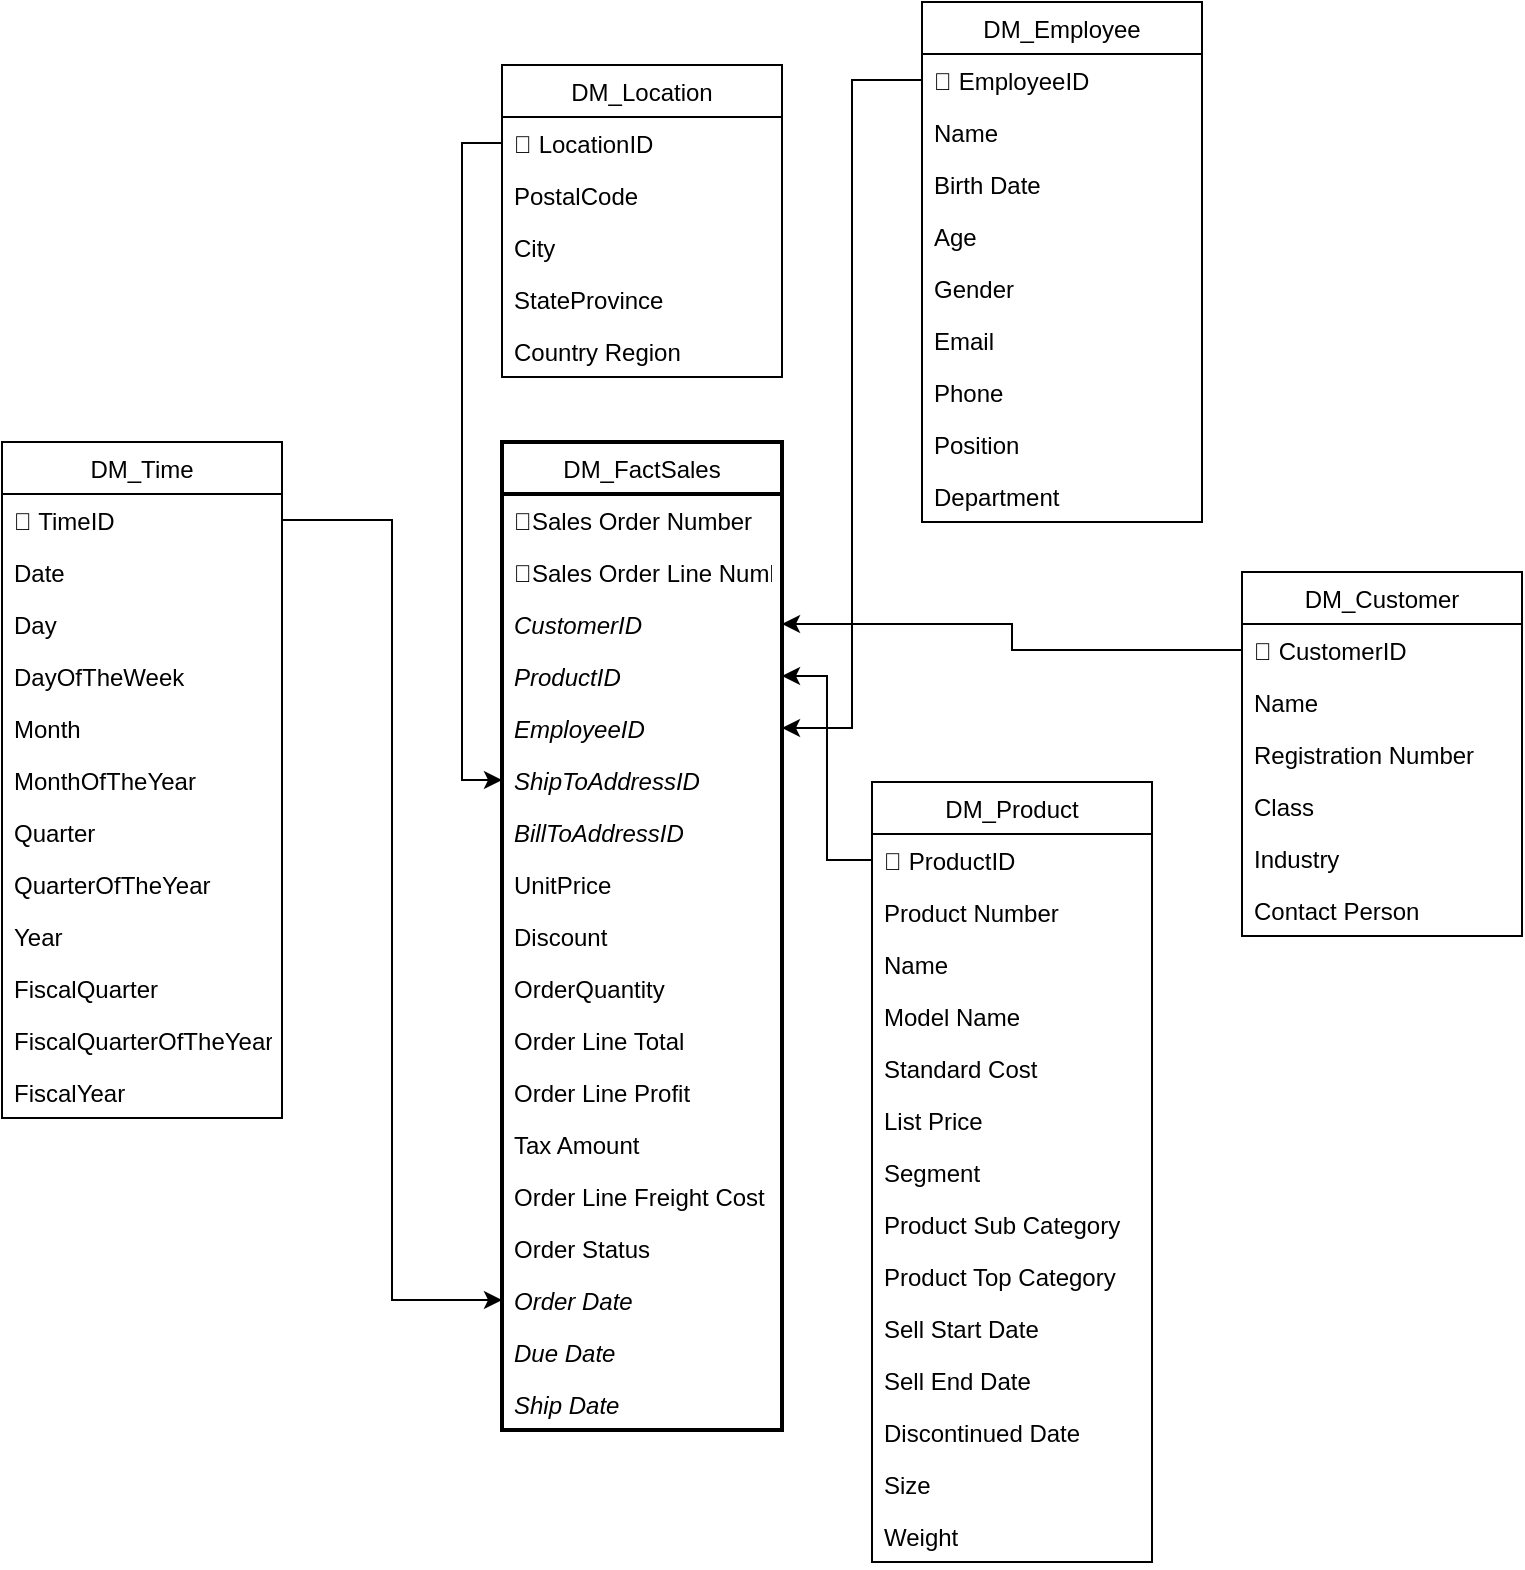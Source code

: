 <mxfile version="12.3.3" type="device" pages="1"><diagram id="L4IYraV4JoRek6MeRefP" name="Page-1"><mxGraphModel dx="1483" dy="1883" grid="1" gridSize="10" guides="1" tooltips="1" connect="1" arrows="1" fold="1" page="1" pageScale="1" pageWidth="850" pageHeight="1100" math="0" shadow="0"><root><mxCell id="0"/><mxCell id="1" parent="0"/><mxCell id="JKKRCg8beG-mFd5mTDea-1" value="DM_Time" style="swimlane;fontStyle=0;childLayout=stackLayout;horizontal=1;startSize=26;fillColor=none;horizontalStack=0;resizeParent=1;resizeParentMax=0;resizeLast=0;collapsible=1;marginBottom=0;" vertex="1" parent="1"><mxGeometry x="70" y="110" width="140" height="338" as="geometry"><mxRectangle x="100" y="40" width="50" height="26" as="alternateBounds"/></mxGeometry></mxCell><mxCell id="JKKRCg8beG-mFd5mTDea-2" value="🔑 TimeID" style="text;strokeColor=none;fillColor=none;align=left;verticalAlign=top;spacingLeft=4;spacingRight=4;overflow=hidden;rotatable=0;points=[[0,0.5],[1,0.5]];portConstraint=eastwest;" vertex="1" parent="JKKRCg8beG-mFd5mTDea-1"><mxGeometry y="26" width="140" height="26" as="geometry"/></mxCell><mxCell id="JKKRCg8beG-mFd5mTDea-11" value="Date" style="text;strokeColor=none;fillColor=none;align=left;verticalAlign=top;spacingLeft=4;spacingRight=4;overflow=hidden;rotatable=0;points=[[0,0.5],[1,0.5]];portConstraint=eastwest;" vertex="1" parent="JKKRCg8beG-mFd5mTDea-1"><mxGeometry y="52" width="140" height="26" as="geometry"/></mxCell><mxCell id="JKKRCg8beG-mFd5mTDea-14" value="Day" style="text;strokeColor=none;fillColor=none;align=left;verticalAlign=top;spacingLeft=4;spacingRight=4;overflow=hidden;rotatable=0;points=[[0,0.5],[1,0.5]];portConstraint=eastwest;" vertex="1" parent="JKKRCg8beG-mFd5mTDea-1"><mxGeometry y="78" width="140" height="26" as="geometry"/></mxCell><mxCell id="JKKRCg8beG-mFd5mTDea-13" value="DayOfTheWeek" style="text;strokeColor=none;fillColor=none;align=left;verticalAlign=top;spacingLeft=4;spacingRight=4;overflow=hidden;rotatable=0;points=[[0,0.5],[1,0.5]];portConstraint=eastwest;" vertex="1" parent="JKKRCg8beG-mFd5mTDea-1"><mxGeometry y="104" width="140" height="26" as="geometry"/></mxCell><mxCell id="JKKRCg8beG-mFd5mTDea-16" value="Month" style="text;strokeColor=none;fillColor=none;align=left;verticalAlign=top;spacingLeft=4;spacingRight=4;overflow=hidden;rotatable=0;points=[[0,0.5],[1,0.5]];portConstraint=eastwest;" vertex="1" parent="JKKRCg8beG-mFd5mTDea-1"><mxGeometry y="130" width="140" height="26" as="geometry"/></mxCell><mxCell id="JKKRCg8beG-mFd5mTDea-17" value="MonthOfTheYear" style="text;strokeColor=none;fillColor=none;align=left;verticalAlign=top;spacingLeft=4;spacingRight=4;overflow=hidden;rotatable=0;points=[[0,0.5],[1,0.5]];portConstraint=eastwest;" vertex="1" parent="JKKRCg8beG-mFd5mTDea-1"><mxGeometry y="156" width="140" height="26" as="geometry"/></mxCell><mxCell id="JKKRCg8beG-mFd5mTDea-18" value="Quarter" style="text;strokeColor=none;fillColor=none;align=left;verticalAlign=top;spacingLeft=4;spacingRight=4;overflow=hidden;rotatable=0;points=[[0,0.5],[1,0.5]];portConstraint=eastwest;" vertex="1" parent="JKKRCg8beG-mFd5mTDea-1"><mxGeometry y="182" width="140" height="26" as="geometry"/></mxCell><mxCell id="JKKRCg8beG-mFd5mTDea-19" value="QuarterOfTheYear" style="text;strokeColor=none;fillColor=none;align=left;verticalAlign=top;spacingLeft=4;spacingRight=4;overflow=hidden;rotatable=0;points=[[0,0.5],[1,0.5]];portConstraint=eastwest;" vertex="1" parent="JKKRCg8beG-mFd5mTDea-1"><mxGeometry y="208" width="140" height="26" as="geometry"/></mxCell><mxCell id="JKKRCg8beG-mFd5mTDea-15" value="Year" style="text;strokeColor=none;fillColor=none;align=left;verticalAlign=top;spacingLeft=4;spacingRight=4;overflow=hidden;rotatable=0;points=[[0,0.5],[1,0.5]];portConstraint=eastwest;" vertex="1" parent="JKKRCg8beG-mFd5mTDea-1"><mxGeometry y="234" width="140" height="26" as="geometry"/></mxCell><mxCell id="JKKRCg8beG-mFd5mTDea-21" value="FiscalQuarter" style="text;strokeColor=none;fillColor=none;align=left;verticalAlign=top;spacingLeft=4;spacingRight=4;overflow=hidden;rotatable=0;points=[[0,0.5],[1,0.5]];portConstraint=eastwest;" vertex="1" parent="JKKRCg8beG-mFd5mTDea-1"><mxGeometry y="260" width="140" height="26" as="geometry"/></mxCell><mxCell id="JKKRCg8beG-mFd5mTDea-12" value="FiscalQuarterOfTheYear" style="text;strokeColor=none;fillColor=none;align=left;verticalAlign=top;spacingLeft=4;spacingRight=4;overflow=hidden;rotatable=0;points=[[0,0.5],[1,0.5]];portConstraint=eastwest;" vertex="1" parent="JKKRCg8beG-mFd5mTDea-1"><mxGeometry y="286" width="140" height="26" as="geometry"/></mxCell><mxCell id="JKKRCg8beG-mFd5mTDea-20" value="FiscalYear" style="text;strokeColor=none;fillColor=none;align=left;verticalAlign=top;spacingLeft=4;spacingRight=4;overflow=hidden;rotatable=0;points=[[0,0.5],[1,0.5]];portConstraint=eastwest;" vertex="1" parent="JKKRCg8beG-mFd5mTDea-1"><mxGeometry y="312" width="140" height="26" as="geometry"/></mxCell><mxCell id="JKKRCg8beG-mFd5mTDea-5" value="DM_FactSales" style="swimlane;fontStyle=0;childLayout=stackLayout;horizontal=1;startSize=26;fillColor=none;horizontalStack=0;resizeParent=1;resizeParentMax=0;resizeLast=0;collapsible=1;marginBottom=0;strokeWidth=2;" vertex="1" parent="1"><mxGeometry x="320" y="110" width="140" height="494" as="geometry"/></mxCell><mxCell id="JKKRCg8beG-mFd5mTDea-6" value="🔑Sales Order Number" style="text;strokeColor=none;fillColor=none;align=left;verticalAlign=top;spacingLeft=4;spacingRight=4;overflow=hidden;rotatable=0;points=[[0,0.5],[1,0.5]];portConstraint=eastwest;" vertex="1" parent="JKKRCg8beG-mFd5mTDea-5"><mxGeometry y="26" width="140" height="26" as="geometry"/></mxCell><mxCell id="JKKRCg8beG-mFd5mTDea-7" value="🔑Sales Order Line Number" style="text;strokeColor=none;fillColor=none;align=left;verticalAlign=top;spacingLeft=4;spacingRight=4;overflow=hidden;rotatable=0;points=[[0,0.5],[1,0.5]];portConstraint=eastwest;" vertex="1" parent="JKKRCg8beG-mFd5mTDea-5"><mxGeometry y="52" width="140" height="26" as="geometry"/></mxCell><mxCell id="JKKRCg8beG-mFd5mTDea-10" value="CustomerID" style="text;strokeColor=none;fillColor=none;align=left;verticalAlign=top;spacingLeft=4;spacingRight=4;overflow=hidden;rotatable=0;points=[[0,0.5],[1,0.5]];portConstraint=eastwest;fontStyle=2" vertex="1" parent="JKKRCg8beG-mFd5mTDea-5"><mxGeometry y="78" width="140" height="26" as="geometry"/></mxCell><mxCell id="JKKRCg8beG-mFd5mTDea-8" value="ProductID" style="text;strokeColor=none;fillColor=none;align=left;verticalAlign=top;spacingLeft=4;spacingRight=4;overflow=hidden;rotatable=0;points=[[0,0.5],[1,0.5]];portConstraint=eastwest;fontStyle=2" vertex="1" parent="JKKRCg8beG-mFd5mTDea-5"><mxGeometry y="104" width="140" height="26" as="geometry"/></mxCell><mxCell id="JKKRCg8beG-mFd5mTDea-111" value="EmployeeID" style="text;strokeColor=none;fillColor=none;align=left;verticalAlign=top;spacingLeft=4;spacingRight=4;overflow=hidden;rotatable=0;points=[[0,0.5],[1,0.5]];portConstraint=eastwest;fontStyle=2" vertex="1" parent="JKKRCg8beG-mFd5mTDea-5"><mxGeometry y="130" width="140" height="26" as="geometry"/></mxCell><mxCell id="JKKRCg8beG-mFd5mTDea-115" value="ShipToAddressID" style="text;strokeColor=none;fillColor=none;align=left;verticalAlign=top;spacingLeft=4;spacingRight=4;overflow=hidden;rotatable=0;points=[[0,0.5],[1,0.5]];portConstraint=eastwest;fontStyle=2" vertex="1" parent="JKKRCg8beG-mFd5mTDea-5"><mxGeometry y="156" width="140" height="26" as="geometry"/></mxCell><mxCell id="JKKRCg8beG-mFd5mTDea-114" value="BillToAddressID" style="text;strokeColor=none;fillColor=none;align=left;verticalAlign=top;spacingLeft=4;spacingRight=4;overflow=hidden;rotatable=0;points=[[0,0.5],[1,0.5]];portConstraint=eastwest;fontStyle=2" vertex="1" parent="JKKRCg8beG-mFd5mTDea-5"><mxGeometry y="182" width="140" height="26" as="geometry"/></mxCell><mxCell id="JKKRCg8beG-mFd5mTDea-113" value="UnitPrice" style="text;strokeColor=none;fillColor=none;align=left;verticalAlign=top;spacingLeft=4;spacingRight=4;overflow=hidden;rotatable=0;points=[[0,0.5],[1,0.5]];portConstraint=eastwest;" vertex="1" parent="JKKRCg8beG-mFd5mTDea-5"><mxGeometry y="208" width="140" height="26" as="geometry"/></mxCell><mxCell id="JKKRCg8beG-mFd5mTDea-112" value="Discount" style="text;strokeColor=none;fillColor=none;align=left;verticalAlign=top;spacingLeft=4;spacingRight=4;overflow=hidden;rotatable=0;points=[[0,0.5],[1,0.5]];portConstraint=eastwest;" vertex="1" parent="JKKRCg8beG-mFd5mTDea-5"><mxGeometry y="234" width="140" height="26" as="geometry"/></mxCell><mxCell id="JKKRCg8beG-mFd5mTDea-116" value="OrderQuantity" style="text;strokeColor=none;fillColor=none;align=left;verticalAlign=top;spacingLeft=4;spacingRight=4;overflow=hidden;rotatable=0;points=[[0,0.5],[1,0.5]];portConstraint=eastwest;" vertex="1" parent="JKKRCg8beG-mFd5mTDea-5"><mxGeometry y="260" width="140" height="26" as="geometry"/></mxCell><mxCell id="JKKRCg8beG-mFd5mTDea-120" value="Order Line Total" style="text;strokeColor=none;fillColor=none;align=left;verticalAlign=top;spacingLeft=4;spacingRight=4;overflow=hidden;rotatable=0;points=[[0,0.5],[1,0.5]];portConstraint=eastwest;" vertex="1" parent="JKKRCg8beG-mFd5mTDea-5"><mxGeometry y="286" width="140" height="26" as="geometry"/></mxCell><mxCell id="JKKRCg8beG-mFd5mTDea-121" value="Order Line Profit" style="text;strokeColor=none;fillColor=none;align=left;verticalAlign=top;spacingLeft=4;spacingRight=4;overflow=hidden;rotatable=0;points=[[0,0.5],[1,0.5]];portConstraint=eastwest;" vertex="1" parent="JKKRCg8beG-mFd5mTDea-5"><mxGeometry y="312" width="140" height="26" as="geometry"/></mxCell><mxCell id="JKKRCg8beG-mFd5mTDea-119" value="Tax Amount" style="text;strokeColor=none;fillColor=none;align=left;verticalAlign=top;spacingLeft=4;spacingRight=4;overflow=hidden;rotatable=0;points=[[0,0.5],[1,0.5]];portConstraint=eastwest;" vertex="1" parent="JKKRCg8beG-mFd5mTDea-5"><mxGeometry y="338" width="140" height="26" as="geometry"/></mxCell><mxCell id="JKKRCg8beG-mFd5mTDea-118" value="Order Line Freight Cost" style="text;strokeColor=none;fillColor=none;align=left;verticalAlign=top;spacingLeft=4;spacingRight=4;overflow=hidden;rotatable=0;points=[[0,0.5],[1,0.5]];portConstraint=eastwest;" vertex="1" parent="JKKRCg8beG-mFd5mTDea-5"><mxGeometry y="364" width="140" height="26" as="geometry"/></mxCell><mxCell id="JKKRCg8beG-mFd5mTDea-123" value="Order Status" style="text;strokeColor=none;fillColor=none;align=left;verticalAlign=top;spacingLeft=4;spacingRight=4;overflow=hidden;rotatable=0;points=[[0,0.5],[1,0.5]];portConstraint=eastwest;" vertex="1" parent="JKKRCg8beG-mFd5mTDea-5"><mxGeometry y="390" width="140" height="26" as="geometry"/></mxCell><mxCell id="JKKRCg8beG-mFd5mTDea-124" value="Order Date" style="text;strokeColor=none;fillColor=none;align=left;verticalAlign=top;spacingLeft=4;spacingRight=4;overflow=hidden;rotatable=0;points=[[0,0.5],[1,0.5]];portConstraint=eastwest;fontStyle=2" vertex="1" parent="JKKRCg8beG-mFd5mTDea-5"><mxGeometry y="416" width="140" height="26" as="geometry"/></mxCell><mxCell id="JKKRCg8beG-mFd5mTDea-122" value="Due Date" style="text;strokeColor=none;fillColor=none;align=left;verticalAlign=top;spacingLeft=4;spacingRight=4;overflow=hidden;rotatable=0;points=[[0,0.5],[1,0.5]];portConstraint=eastwest;fontStyle=2" vertex="1" parent="JKKRCg8beG-mFd5mTDea-5"><mxGeometry y="442" width="140" height="26" as="geometry"/></mxCell><mxCell id="JKKRCg8beG-mFd5mTDea-110" value="Ship Date" style="text;strokeColor=none;fillColor=none;align=left;verticalAlign=top;spacingLeft=4;spacingRight=4;overflow=hidden;rotatable=0;points=[[0,0.5],[1,0.5]];portConstraint=eastwest;fontStyle=2" vertex="1" parent="JKKRCg8beG-mFd5mTDea-5"><mxGeometry y="468" width="140" height="26" as="geometry"/></mxCell><mxCell id="JKKRCg8beG-mFd5mTDea-42" value="DM_Product" style="swimlane;fontStyle=0;childLayout=stackLayout;horizontal=1;startSize=26;fillColor=none;horizontalStack=0;resizeParent=1;resizeParentMax=0;resizeLast=0;collapsible=1;marginBottom=0;" vertex="1" parent="1"><mxGeometry x="505" y="280" width="140" height="390" as="geometry"><mxRectangle x="100" y="40" width="50" height="26" as="alternateBounds"/></mxGeometry></mxCell><mxCell id="JKKRCg8beG-mFd5mTDea-43" value="🔑 ProductID" style="text;strokeColor=none;fillColor=none;align=left;verticalAlign=top;spacingLeft=4;spacingRight=4;overflow=hidden;rotatable=0;points=[[0,0.5],[1,0.5]];portConstraint=eastwest;" vertex="1" parent="JKKRCg8beG-mFd5mTDea-42"><mxGeometry y="26" width="140" height="26" as="geometry"/></mxCell><mxCell id="JKKRCg8beG-mFd5mTDea-44" value="Product Number" style="text;strokeColor=none;fillColor=none;align=left;verticalAlign=top;spacingLeft=4;spacingRight=4;overflow=hidden;rotatable=0;points=[[0,0.5],[1,0.5]];portConstraint=eastwest;" vertex="1" parent="JKKRCg8beG-mFd5mTDea-42"><mxGeometry y="52" width="140" height="26" as="geometry"/></mxCell><mxCell id="JKKRCg8beG-mFd5mTDea-45" value="Name" style="text;strokeColor=none;fillColor=none;align=left;verticalAlign=top;spacingLeft=4;spacingRight=4;overflow=hidden;rotatable=0;points=[[0,0.5],[1,0.5]];portConstraint=eastwest;" vertex="1" parent="JKKRCg8beG-mFd5mTDea-42"><mxGeometry y="78" width="140" height="26" as="geometry"/></mxCell><mxCell id="JKKRCg8beG-mFd5mTDea-46" value="Model Name" style="text;strokeColor=none;fillColor=none;align=left;verticalAlign=top;spacingLeft=4;spacingRight=4;overflow=hidden;rotatable=0;points=[[0,0.5],[1,0.5]];portConstraint=eastwest;" vertex="1" parent="JKKRCg8beG-mFd5mTDea-42"><mxGeometry y="104" width="140" height="26" as="geometry"/></mxCell><mxCell id="JKKRCg8beG-mFd5mTDea-47" value="Standard Cost" style="text;strokeColor=none;fillColor=none;align=left;verticalAlign=top;spacingLeft=4;spacingRight=4;overflow=hidden;rotatable=0;points=[[0,0.5],[1,0.5]];portConstraint=eastwest;" vertex="1" parent="JKKRCg8beG-mFd5mTDea-42"><mxGeometry y="130" width="140" height="26" as="geometry"/></mxCell><mxCell id="JKKRCg8beG-mFd5mTDea-48" value="List Price" style="text;strokeColor=none;fillColor=none;align=left;verticalAlign=top;spacingLeft=4;spacingRight=4;overflow=hidden;rotatable=0;points=[[0,0.5],[1,0.5]];portConstraint=eastwest;" vertex="1" parent="JKKRCg8beG-mFd5mTDea-42"><mxGeometry y="156" width="140" height="26" as="geometry"/></mxCell><mxCell id="JKKRCg8beG-mFd5mTDea-108" value="Segment" style="text;strokeColor=none;fillColor=none;align=left;verticalAlign=top;spacingLeft=4;spacingRight=4;overflow=hidden;rotatable=0;points=[[0,0.5],[1,0.5]];portConstraint=eastwest;" vertex="1" parent="JKKRCg8beG-mFd5mTDea-42"><mxGeometry y="182" width="140" height="26" as="geometry"/></mxCell><mxCell id="JKKRCg8beG-mFd5mTDea-49" value="Product Sub Category" style="text;strokeColor=none;fillColor=none;align=left;verticalAlign=top;spacingLeft=4;spacingRight=4;overflow=hidden;rotatable=0;points=[[0,0.5],[1,0.5]];portConstraint=eastwest;" vertex="1" parent="JKKRCg8beG-mFd5mTDea-42"><mxGeometry y="208" width="140" height="26" as="geometry"/></mxCell><mxCell id="JKKRCg8beG-mFd5mTDea-50" value="Product Top Category" style="text;strokeColor=none;fillColor=none;align=left;verticalAlign=top;spacingLeft=4;spacingRight=4;overflow=hidden;rotatable=0;points=[[0,0.5],[1,0.5]];portConstraint=eastwest;" vertex="1" parent="JKKRCg8beG-mFd5mTDea-42"><mxGeometry y="234" width="140" height="26" as="geometry"/></mxCell><mxCell id="JKKRCg8beG-mFd5mTDea-51" value="Sell Start Date" style="text;strokeColor=none;fillColor=none;align=left;verticalAlign=top;spacingLeft=4;spacingRight=4;overflow=hidden;rotatable=0;points=[[0,0.5],[1,0.5]];portConstraint=eastwest;" vertex="1" parent="JKKRCg8beG-mFd5mTDea-42"><mxGeometry y="260" width="140" height="26" as="geometry"/></mxCell><mxCell id="JKKRCg8beG-mFd5mTDea-52" value="Sell End Date" style="text;strokeColor=none;fillColor=none;align=left;verticalAlign=top;spacingLeft=4;spacingRight=4;overflow=hidden;rotatable=0;points=[[0,0.5],[1,0.5]];portConstraint=eastwest;" vertex="1" parent="JKKRCg8beG-mFd5mTDea-42"><mxGeometry y="286" width="140" height="26" as="geometry"/></mxCell><mxCell id="JKKRCg8beG-mFd5mTDea-53" value="Discontinued Date" style="text;strokeColor=none;fillColor=none;align=left;verticalAlign=top;spacingLeft=4;spacingRight=4;overflow=hidden;rotatable=0;points=[[0,0.5],[1,0.5]];portConstraint=eastwest;" vertex="1" parent="JKKRCg8beG-mFd5mTDea-42"><mxGeometry y="312" width="140" height="26" as="geometry"/></mxCell><mxCell id="JKKRCg8beG-mFd5mTDea-54" value="Size" style="text;strokeColor=none;fillColor=none;align=left;verticalAlign=top;spacingLeft=4;spacingRight=4;overflow=hidden;rotatable=0;points=[[0,0.5],[1,0.5]];portConstraint=eastwest;" vertex="1" parent="JKKRCg8beG-mFd5mTDea-42"><mxGeometry y="338" width="140" height="26" as="geometry"/></mxCell><mxCell id="JKKRCg8beG-mFd5mTDea-107" value="Weight" style="text;strokeColor=none;fillColor=none;align=left;verticalAlign=top;spacingLeft=4;spacingRight=4;overflow=hidden;rotatable=0;points=[[0,0.5],[1,0.5]];portConstraint=eastwest;" vertex="1" parent="JKKRCg8beG-mFd5mTDea-42"><mxGeometry y="364" width="140" height="26" as="geometry"/></mxCell><mxCell id="JKKRCg8beG-mFd5mTDea-55" value="DM_Employee" style="swimlane;fontStyle=0;childLayout=stackLayout;horizontal=1;startSize=26;fillColor=none;horizontalStack=0;resizeParent=1;resizeParentMax=0;resizeLast=0;collapsible=1;marginBottom=0;" vertex="1" parent="1"><mxGeometry x="530" y="-110" width="140" height="260" as="geometry"><mxRectangle x="100" y="40" width="50" height="26" as="alternateBounds"/></mxGeometry></mxCell><mxCell id="JKKRCg8beG-mFd5mTDea-56" value="🔑 EmployeeID" style="text;strokeColor=none;fillColor=none;align=left;verticalAlign=top;spacingLeft=4;spacingRight=4;overflow=hidden;rotatable=0;points=[[0,0.5],[1,0.5]];portConstraint=eastwest;" vertex="1" parent="JKKRCg8beG-mFd5mTDea-55"><mxGeometry y="26" width="140" height="26" as="geometry"/></mxCell><mxCell id="JKKRCg8beG-mFd5mTDea-57" value="Name" style="text;strokeColor=none;fillColor=none;align=left;verticalAlign=top;spacingLeft=4;spacingRight=4;overflow=hidden;rotatable=0;points=[[0,0.5],[1,0.5]];portConstraint=eastwest;" vertex="1" parent="JKKRCg8beG-mFd5mTDea-55"><mxGeometry y="52" width="140" height="26" as="geometry"/></mxCell><mxCell id="JKKRCg8beG-mFd5mTDea-58" value="Birth Date" style="text;strokeColor=none;fillColor=none;align=left;verticalAlign=top;spacingLeft=4;spacingRight=4;overflow=hidden;rotatable=0;points=[[0,0.5],[1,0.5]];portConstraint=eastwest;" vertex="1" parent="JKKRCg8beG-mFd5mTDea-55"><mxGeometry y="78" width="140" height="26" as="geometry"/></mxCell><mxCell id="JKKRCg8beG-mFd5mTDea-59" value="Age" style="text;strokeColor=none;fillColor=none;align=left;verticalAlign=top;spacingLeft=4;spacingRight=4;overflow=hidden;rotatable=0;points=[[0,0.5],[1,0.5]];portConstraint=eastwest;" vertex="1" parent="JKKRCg8beG-mFd5mTDea-55"><mxGeometry y="104" width="140" height="26" as="geometry"/></mxCell><mxCell id="JKKRCg8beG-mFd5mTDea-60" value="Gender" style="text;strokeColor=none;fillColor=none;align=left;verticalAlign=top;spacingLeft=4;spacingRight=4;overflow=hidden;rotatable=0;points=[[0,0.5],[1,0.5]];portConstraint=eastwest;" vertex="1" parent="JKKRCg8beG-mFd5mTDea-55"><mxGeometry y="130" width="140" height="26" as="geometry"/></mxCell><mxCell id="JKKRCg8beG-mFd5mTDea-61" value="Email" style="text;strokeColor=none;fillColor=none;align=left;verticalAlign=top;spacingLeft=4;spacingRight=4;overflow=hidden;rotatable=0;points=[[0,0.5],[1,0.5]];portConstraint=eastwest;" vertex="1" parent="JKKRCg8beG-mFd5mTDea-55"><mxGeometry y="156" width="140" height="26" as="geometry"/></mxCell><mxCell id="JKKRCg8beG-mFd5mTDea-62" value="Phone" style="text;strokeColor=none;fillColor=none;align=left;verticalAlign=top;spacingLeft=4;spacingRight=4;overflow=hidden;rotatable=0;points=[[0,0.5],[1,0.5]];portConstraint=eastwest;" vertex="1" parent="JKKRCg8beG-mFd5mTDea-55"><mxGeometry y="182" width="140" height="26" as="geometry"/></mxCell><mxCell id="JKKRCg8beG-mFd5mTDea-63" value="Position" style="text;strokeColor=none;fillColor=none;align=left;verticalAlign=top;spacingLeft=4;spacingRight=4;overflow=hidden;rotatable=0;points=[[0,0.5],[1,0.5]];portConstraint=eastwest;" vertex="1" parent="JKKRCg8beG-mFd5mTDea-55"><mxGeometry y="208" width="140" height="26" as="geometry"/></mxCell><mxCell id="JKKRCg8beG-mFd5mTDea-64" value="Department" style="text;strokeColor=none;fillColor=none;align=left;verticalAlign=top;spacingLeft=4;spacingRight=4;overflow=hidden;rotatable=0;points=[[0,0.5],[1,0.5]];portConstraint=eastwest;" vertex="1" parent="JKKRCg8beG-mFd5mTDea-55"><mxGeometry y="234" width="140" height="26" as="geometry"/></mxCell><mxCell id="JKKRCg8beG-mFd5mTDea-68" value="DM_Customer" style="swimlane;fontStyle=0;childLayout=stackLayout;horizontal=1;startSize=26;fillColor=none;horizontalStack=0;resizeParent=1;resizeParentMax=0;resizeLast=0;collapsible=1;marginBottom=0;" vertex="1" parent="1"><mxGeometry x="690" y="175" width="140" height="182" as="geometry"><mxRectangle x="100" y="40" width="50" height="26" as="alternateBounds"/></mxGeometry></mxCell><mxCell id="JKKRCg8beG-mFd5mTDea-69" value="🔑 CustomerID" style="text;strokeColor=none;fillColor=none;align=left;verticalAlign=top;spacingLeft=4;spacingRight=4;overflow=hidden;rotatable=0;points=[[0,0.5],[1,0.5]];portConstraint=eastwest;" vertex="1" parent="JKKRCg8beG-mFd5mTDea-68"><mxGeometry y="26" width="140" height="26" as="geometry"/></mxCell><mxCell id="JKKRCg8beG-mFd5mTDea-70" value="Name" style="text;strokeColor=none;fillColor=none;align=left;verticalAlign=top;spacingLeft=4;spacingRight=4;overflow=hidden;rotatable=0;points=[[0,0.5],[1,0.5]];portConstraint=eastwest;" vertex="1" parent="JKKRCg8beG-mFd5mTDea-68"><mxGeometry y="52" width="140" height="26" as="geometry"/></mxCell><mxCell id="JKKRCg8beG-mFd5mTDea-71" value="Registration Number" style="text;strokeColor=none;fillColor=none;align=left;verticalAlign=top;spacingLeft=4;spacingRight=4;overflow=hidden;rotatable=0;points=[[0,0.5],[1,0.5]];portConstraint=eastwest;fontSize=12;" vertex="1" parent="JKKRCg8beG-mFd5mTDea-68"><mxGeometry y="78" width="140" height="26" as="geometry"/></mxCell><mxCell id="JKKRCg8beG-mFd5mTDea-72" value="Class" style="text;strokeColor=none;fillColor=none;align=left;verticalAlign=top;spacingLeft=4;spacingRight=4;overflow=hidden;rotatable=0;points=[[0,0.5],[1,0.5]];portConstraint=eastwest;" vertex="1" parent="JKKRCg8beG-mFd5mTDea-68"><mxGeometry y="104" width="140" height="26" as="geometry"/></mxCell><mxCell id="JKKRCg8beG-mFd5mTDea-73" value="Industry" style="text;strokeColor=none;fillColor=none;align=left;verticalAlign=top;spacingLeft=4;spacingRight=4;overflow=hidden;rotatable=0;points=[[0,0.5],[1,0.5]];portConstraint=eastwest;" vertex="1" parent="JKKRCg8beG-mFd5mTDea-68"><mxGeometry y="130" width="140" height="26" as="geometry"/></mxCell><mxCell id="JKKRCg8beG-mFd5mTDea-74" value="Contact Person" style="text;strokeColor=none;fillColor=none;align=left;verticalAlign=top;spacingLeft=4;spacingRight=4;overflow=hidden;rotatable=0;points=[[0,0.5],[1,0.5]];portConstraint=eastwest;" vertex="1" parent="JKKRCg8beG-mFd5mTDea-68"><mxGeometry y="156" width="140" height="26" as="geometry"/></mxCell><mxCell id="JKKRCg8beG-mFd5mTDea-94" value="DM_Location" style="swimlane;fontStyle=0;childLayout=stackLayout;horizontal=1;startSize=26;fillColor=none;horizontalStack=0;resizeParent=1;resizeParentMax=0;resizeLast=0;collapsible=1;marginBottom=0;" vertex="1" parent="1"><mxGeometry x="320" y="-78.5" width="140" height="156" as="geometry"><mxRectangle x="100" y="40" width="50" height="26" as="alternateBounds"/></mxGeometry></mxCell><mxCell id="JKKRCg8beG-mFd5mTDea-95" value="🔑 LocationID" style="text;strokeColor=none;fillColor=none;align=left;verticalAlign=top;spacingLeft=4;spacingRight=4;overflow=hidden;rotatable=0;points=[[0,0.5],[1,0.5]];portConstraint=eastwest;" vertex="1" parent="JKKRCg8beG-mFd5mTDea-94"><mxGeometry y="26" width="140" height="26" as="geometry"/></mxCell><mxCell id="JKKRCg8beG-mFd5mTDea-96" value="PostalCode" style="text;strokeColor=none;fillColor=none;align=left;verticalAlign=top;spacingLeft=4;spacingRight=4;overflow=hidden;rotatable=0;points=[[0,0.5],[1,0.5]];portConstraint=eastwest;" vertex="1" parent="JKKRCg8beG-mFd5mTDea-94"><mxGeometry y="52" width="140" height="26" as="geometry"/></mxCell><mxCell id="JKKRCg8beG-mFd5mTDea-97" value="City" style="text;strokeColor=none;fillColor=none;align=left;verticalAlign=top;spacingLeft=4;spacingRight=4;overflow=hidden;rotatable=0;points=[[0,0.5],[1,0.5]];portConstraint=eastwest;" vertex="1" parent="JKKRCg8beG-mFd5mTDea-94"><mxGeometry y="78" width="140" height="26" as="geometry"/></mxCell><mxCell id="JKKRCg8beG-mFd5mTDea-98" value="StateProvince" style="text;strokeColor=none;fillColor=none;align=left;verticalAlign=top;spacingLeft=4;spacingRight=4;overflow=hidden;rotatable=0;points=[[0,0.5],[1,0.5]];portConstraint=eastwest;" vertex="1" parent="JKKRCg8beG-mFd5mTDea-94"><mxGeometry y="104" width="140" height="26" as="geometry"/></mxCell><mxCell id="JKKRCg8beG-mFd5mTDea-99" value="Country Region" style="text;strokeColor=none;fillColor=none;align=left;verticalAlign=top;spacingLeft=4;spacingRight=4;overflow=hidden;rotatable=0;points=[[0,0.5],[1,0.5]];portConstraint=eastwest;" vertex="1" parent="JKKRCg8beG-mFd5mTDea-94"><mxGeometry y="130" width="140" height="26" as="geometry"/></mxCell><mxCell id="JKKRCg8beG-mFd5mTDea-125" style="edgeStyle=orthogonalEdgeStyle;rounded=0;orthogonalLoop=1;jettySize=auto;html=1;exitX=1;exitY=0.5;exitDx=0;exitDy=0;entryX=0;entryY=0.5;entryDx=0;entryDy=0;fontSize=12;" edge="1" parent="1" source="JKKRCg8beG-mFd5mTDea-2" target="JKKRCg8beG-mFd5mTDea-124"><mxGeometry relative="1" as="geometry"/></mxCell><mxCell id="JKKRCg8beG-mFd5mTDea-126" style="edgeStyle=orthogonalEdgeStyle;rounded=0;orthogonalLoop=1;jettySize=auto;html=1;exitX=0;exitY=0.5;exitDx=0;exitDy=0;entryX=0;entryY=0.5;entryDx=0;entryDy=0;fontSize=12;" edge="1" parent="1" source="JKKRCg8beG-mFd5mTDea-95" target="JKKRCg8beG-mFd5mTDea-115"><mxGeometry relative="1" as="geometry"/></mxCell><mxCell id="JKKRCg8beG-mFd5mTDea-127" style="edgeStyle=orthogonalEdgeStyle;rounded=0;orthogonalLoop=1;jettySize=auto;html=1;exitX=0;exitY=0.5;exitDx=0;exitDy=0;entryX=1;entryY=0.5;entryDx=0;entryDy=0;fontSize=12;" edge="1" parent="1" source="JKKRCg8beG-mFd5mTDea-43" target="JKKRCg8beG-mFd5mTDea-8"><mxGeometry relative="1" as="geometry"/></mxCell><mxCell id="JKKRCg8beG-mFd5mTDea-129" style="edgeStyle=orthogonalEdgeStyle;rounded=0;orthogonalLoop=1;jettySize=auto;html=1;exitX=0;exitY=0.5;exitDx=0;exitDy=0;entryX=1;entryY=0.5;entryDx=0;entryDy=0;fontSize=12;" edge="1" parent="1" source="JKKRCg8beG-mFd5mTDea-56" target="JKKRCg8beG-mFd5mTDea-111"><mxGeometry relative="1" as="geometry"/></mxCell><mxCell id="JKKRCg8beG-mFd5mTDea-130" style="edgeStyle=orthogonalEdgeStyle;rounded=0;orthogonalLoop=1;jettySize=auto;html=1;exitX=0;exitY=0.5;exitDx=0;exitDy=0;entryX=1;entryY=0.5;entryDx=0;entryDy=0;fontSize=12;" edge="1" parent="1" source="JKKRCg8beG-mFd5mTDea-69" target="JKKRCg8beG-mFd5mTDea-10"><mxGeometry relative="1" as="geometry"/></mxCell></root></mxGraphModel></diagram></mxfile>